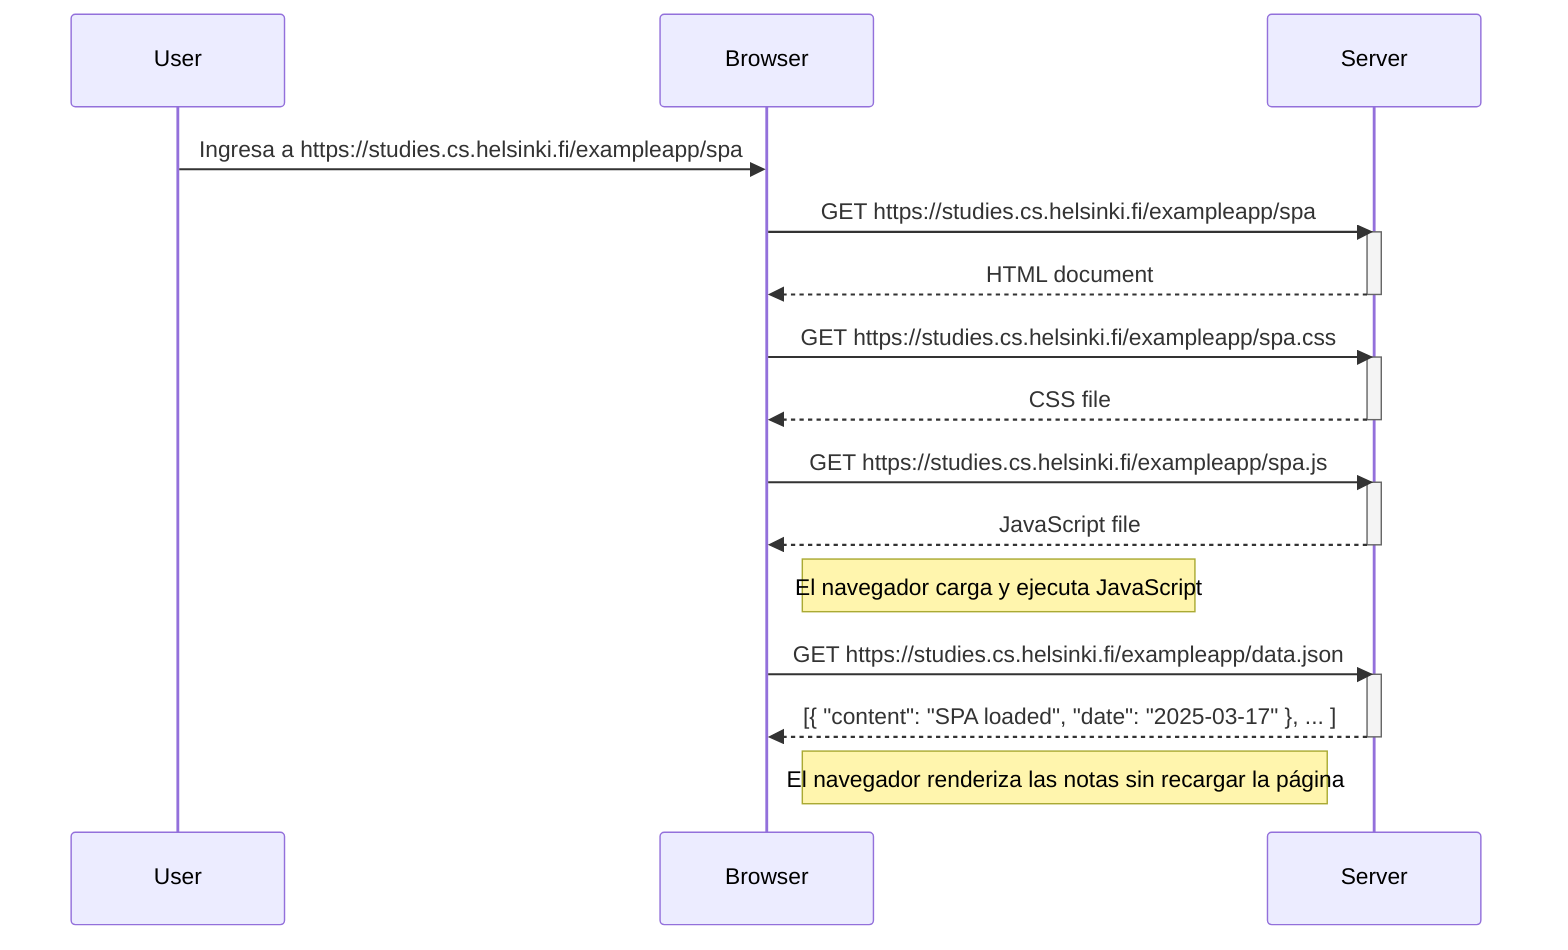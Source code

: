 sequenceDiagram
    participant User
    participant Browser
    participant Server

    User->>Browser: Ingresa a https://studies.cs.helsinki.fi/exampleapp/spa
    Browser->>Server: GET https://studies.cs.helsinki.fi/exampleapp/spa
    activate Server
    Server-->>Browser: HTML document
    deactivate Server

    Browser->>Server: GET https://studies.cs.helsinki.fi/exampleapp/spa.css
    activate Server
    Server-->>Browser: CSS file
    deactivate Server

    Browser->>Server: GET https://studies.cs.helsinki.fi/exampleapp/spa.js
    activate Server
    Server-->>Browser: JavaScript file
    deactivate Server

    Note right of Browser: El navegador carga y ejecuta JavaScript

    Browser->>Server: GET https://studies.cs.helsinki.fi/exampleapp/data.json
    activate Server
    Server-->>Browser: [{ "content": "SPA loaded", "date": "2025-03-17" }, ... ]
    deactivate Server

    Note right of Browser: El navegador renderiza las notas sin recargar la página

    %%AUTHOR: Jaissel Perez